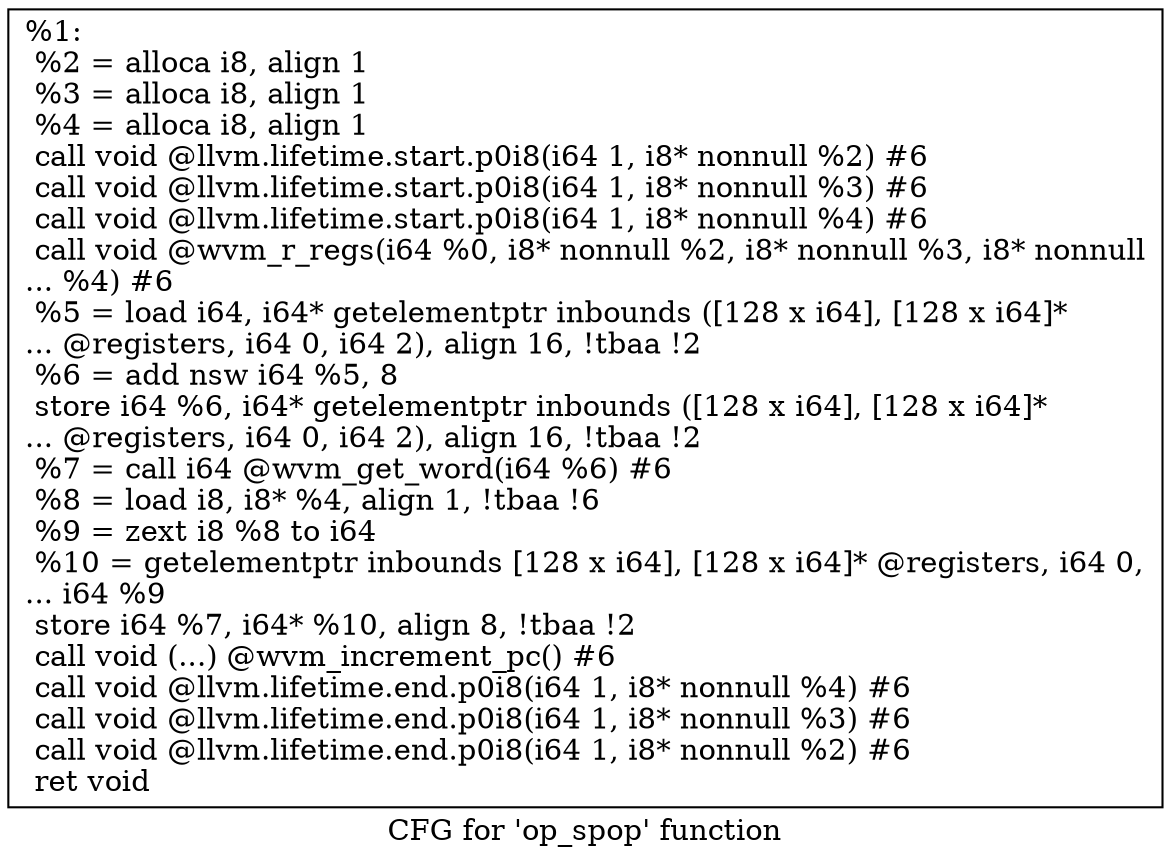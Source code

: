 digraph "CFG for 'op_spop' function" {
	label="CFG for 'op_spop' function";

	Node0x7f8ef0d3e2d0 [shape=record,label="{%1:\l  %2 = alloca i8, align 1\l  %3 = alloca i8, align 1\l  %4 = alloca i8, align 1\l  call void @llvm.lifetime.start.p0i8(i64 1, i8* nonnull %2) #6\l  call void @llvm.lifetime.start.p0i8(i64 1, i8* nonnull %3) #6\l  call void @llvm.lifetime.start.p0i8(i64 1, i8* nonnull %4) #6\l  call void @wvm_r_regs(i64 %0, i8* nonnull %2, i8* nonnull %3, i8* nonnull\l... %4) #6\l  %5 = load i64, i64* getelementptr inbounds ([128 x i64], [128 x i64]*\l... @registers, i64 0, i64 2), align 16, !tbaa !2\l  %6 = add nsw i64 %5, 8\l  store i64 %6, i64* getelementptr inbounds ([128 x i64], [128 x i64]*\l... @registers, i64 0, i64 2), align 16, !tbaa !2\l  %7 = call i64 @wvm_get_word(i64 %6) #6\l  %8 = load i8, i8* %4, align 1, !tbaa !6\l  %9 = zext i8 %8 to i64\l  %10 = getelementptr inbounds [128 x i64], [128 x i64]* @registers, i64 0,\l... i64 %9\l  store i64 %7, i64* %10, align 8, !tbaa !2\l  call void (...) @wvm_increment_pc() #6\l  call void @llvm.lifetime.end.p0i8(i64 1, i8* nonnull %4) #6\l  call void @llvm.lifetime.end.p0i8(i64 1, i8* nonnull %3) #6\l  call void @llvm.lifetime.end.p0i8(i64 1, i8* nonnull %2) #6\l  ret void\l}"];
}
